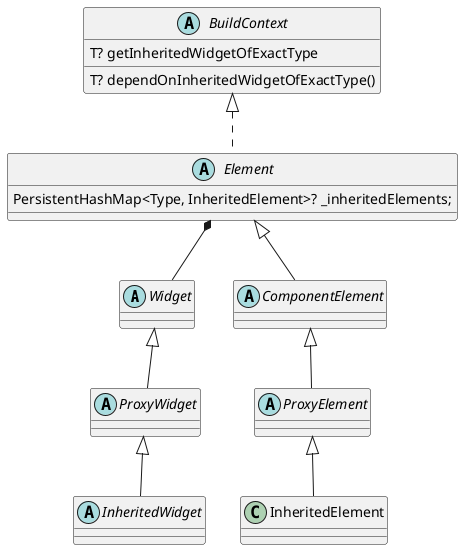 @startuml
'https://plantuml.com/class-diagram

abstract class Widget
abstract class ProxyWidget
abstract class InheritedWidget

Widget <|-- ProxyWidget
ProxyWidget <|-- InheritedWidget

abstract class BuildContext {
    T? dependOnInheritedWidgetOfExactType()
    T? getInheritedWidgetOfExactType
}
abstract class Element {
    PersistentHashMap<Type, InheritedElement>? _inheritedElements;
}
abstract class ComponentElement
abstract class ProxyElement
class InheritedElement

BuildContext <|.. Element

Element <|-- ComponentElement
ComponentElement <|-- ProxyElement
ProxyElement <|-- InheritedElement

Element *-- Widget

@enduml